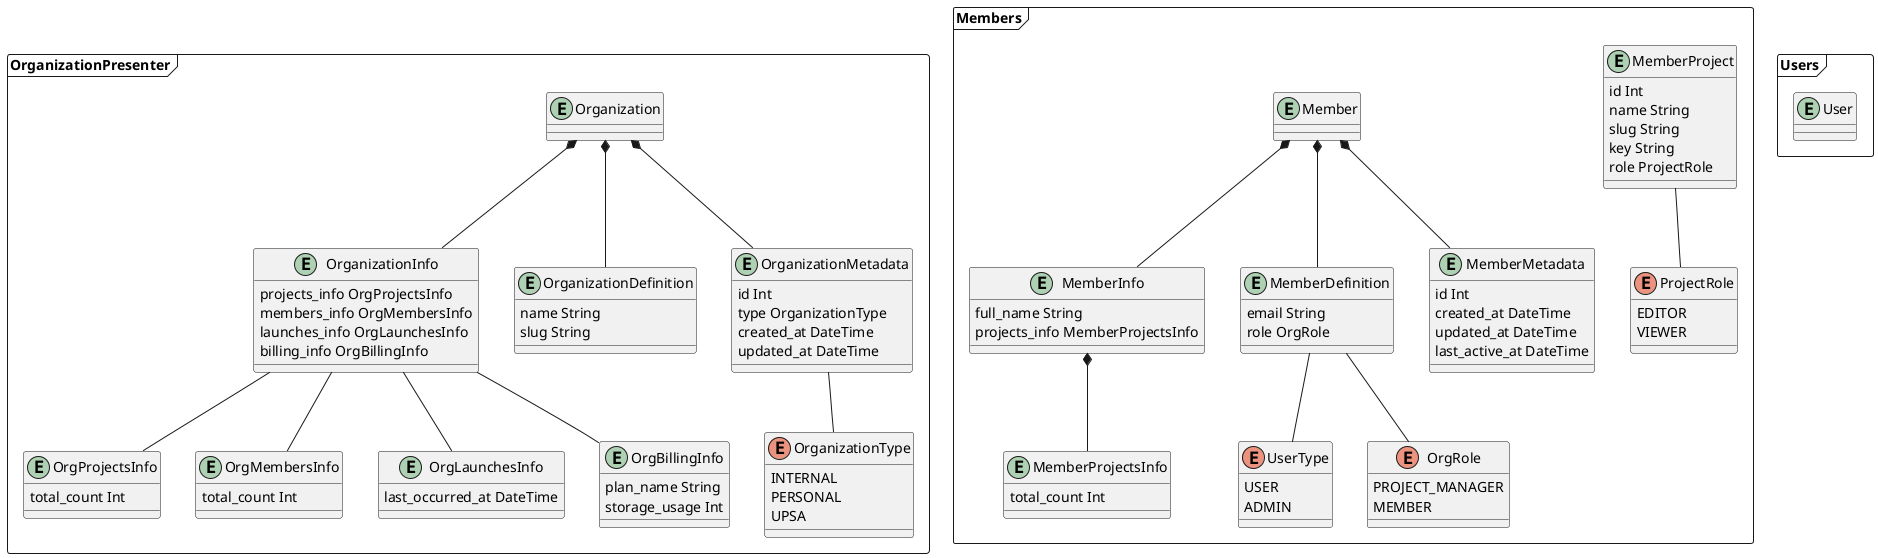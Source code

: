 ---
stoplight-id: dp15zhxks2i84
---

@startuml organizational-entities

frame OrganizationPresenter {
  entity Organization
  
  entity OrganizationDefinition {
    name String
    slug String
  }

  entity OrganizationMetadata {
    id Int
    type OrganizationType
    created_at DateTime
    updated_at DateTime
  }

  entity OrganizationInfo {
    projects_info OrgProjectsInfo
    members_info OrgMembersInfo
    launches_info OrgLaunchesInfo
    billing_info OrgBillingInfo
  }

  entity OrgProjectsInfo {
    total_count Int
  }
  OrgProjectsInfo -up- OrganizationInfo

  entity OrgMembersInfo {
    total_count Int
  }
  OrgMembersInfo -up- OrganizationInfo

  entity OrgLaunchesInfo {
    last_occurred_at DateTime
  }
  OrgLaunchesInfo -up- OrganizationInfo

  entity OrgBillingInfo {
    plan_name String
    storage_usage Int
  }
  OrgBillingInfo -up- OrganizationInfo

  enum OrganizationType {
    INTERNAL
    PERSONAL
    UPSA
  }
  OrganizationMetadata -- OrganizationType

  Organization *-- OrganizationDefinition
  Organization *-- OrganizationMetadata
  Organization *-- OrganizationInfo

}

frame Members {

  entity Member

  entity MemberDefinition {
    email String
    role OrgRole
  }
  MemberDefinition -up-* Member

  entity MemberMetadata {
    id Int
    created_at DateTime
    updated_at DateTime
    last_active_at DateTime
  }
  MemberMetadata -up-* Member

  entity MemberInfo {
    full_name String
    projects_info MemberProjectsInfo
  }
  MemberInfo -up-* Member

  enum UserType {
    USER
    ADMIN
  }
  UserType -up- MemberDefinition

  enum OrgRole {
    PROJECT_MANAGER
    MEMBER
  }
  OrgRole -up- MemberDefinition

  entity MemberProjectsInfo {
    total_count Int
  }
  MemberProjectsInfo -up-* MemberInfo

  entity MemberProject {
    id Int
    name String
    slug String
    key String
    role ProjectRole
  }

  enum ProjectRole {
    EDITOR
    VIEWER
  }
  ProjectRole -up- MemberProject
}

frame Users {
  entity User 
}

@enduml